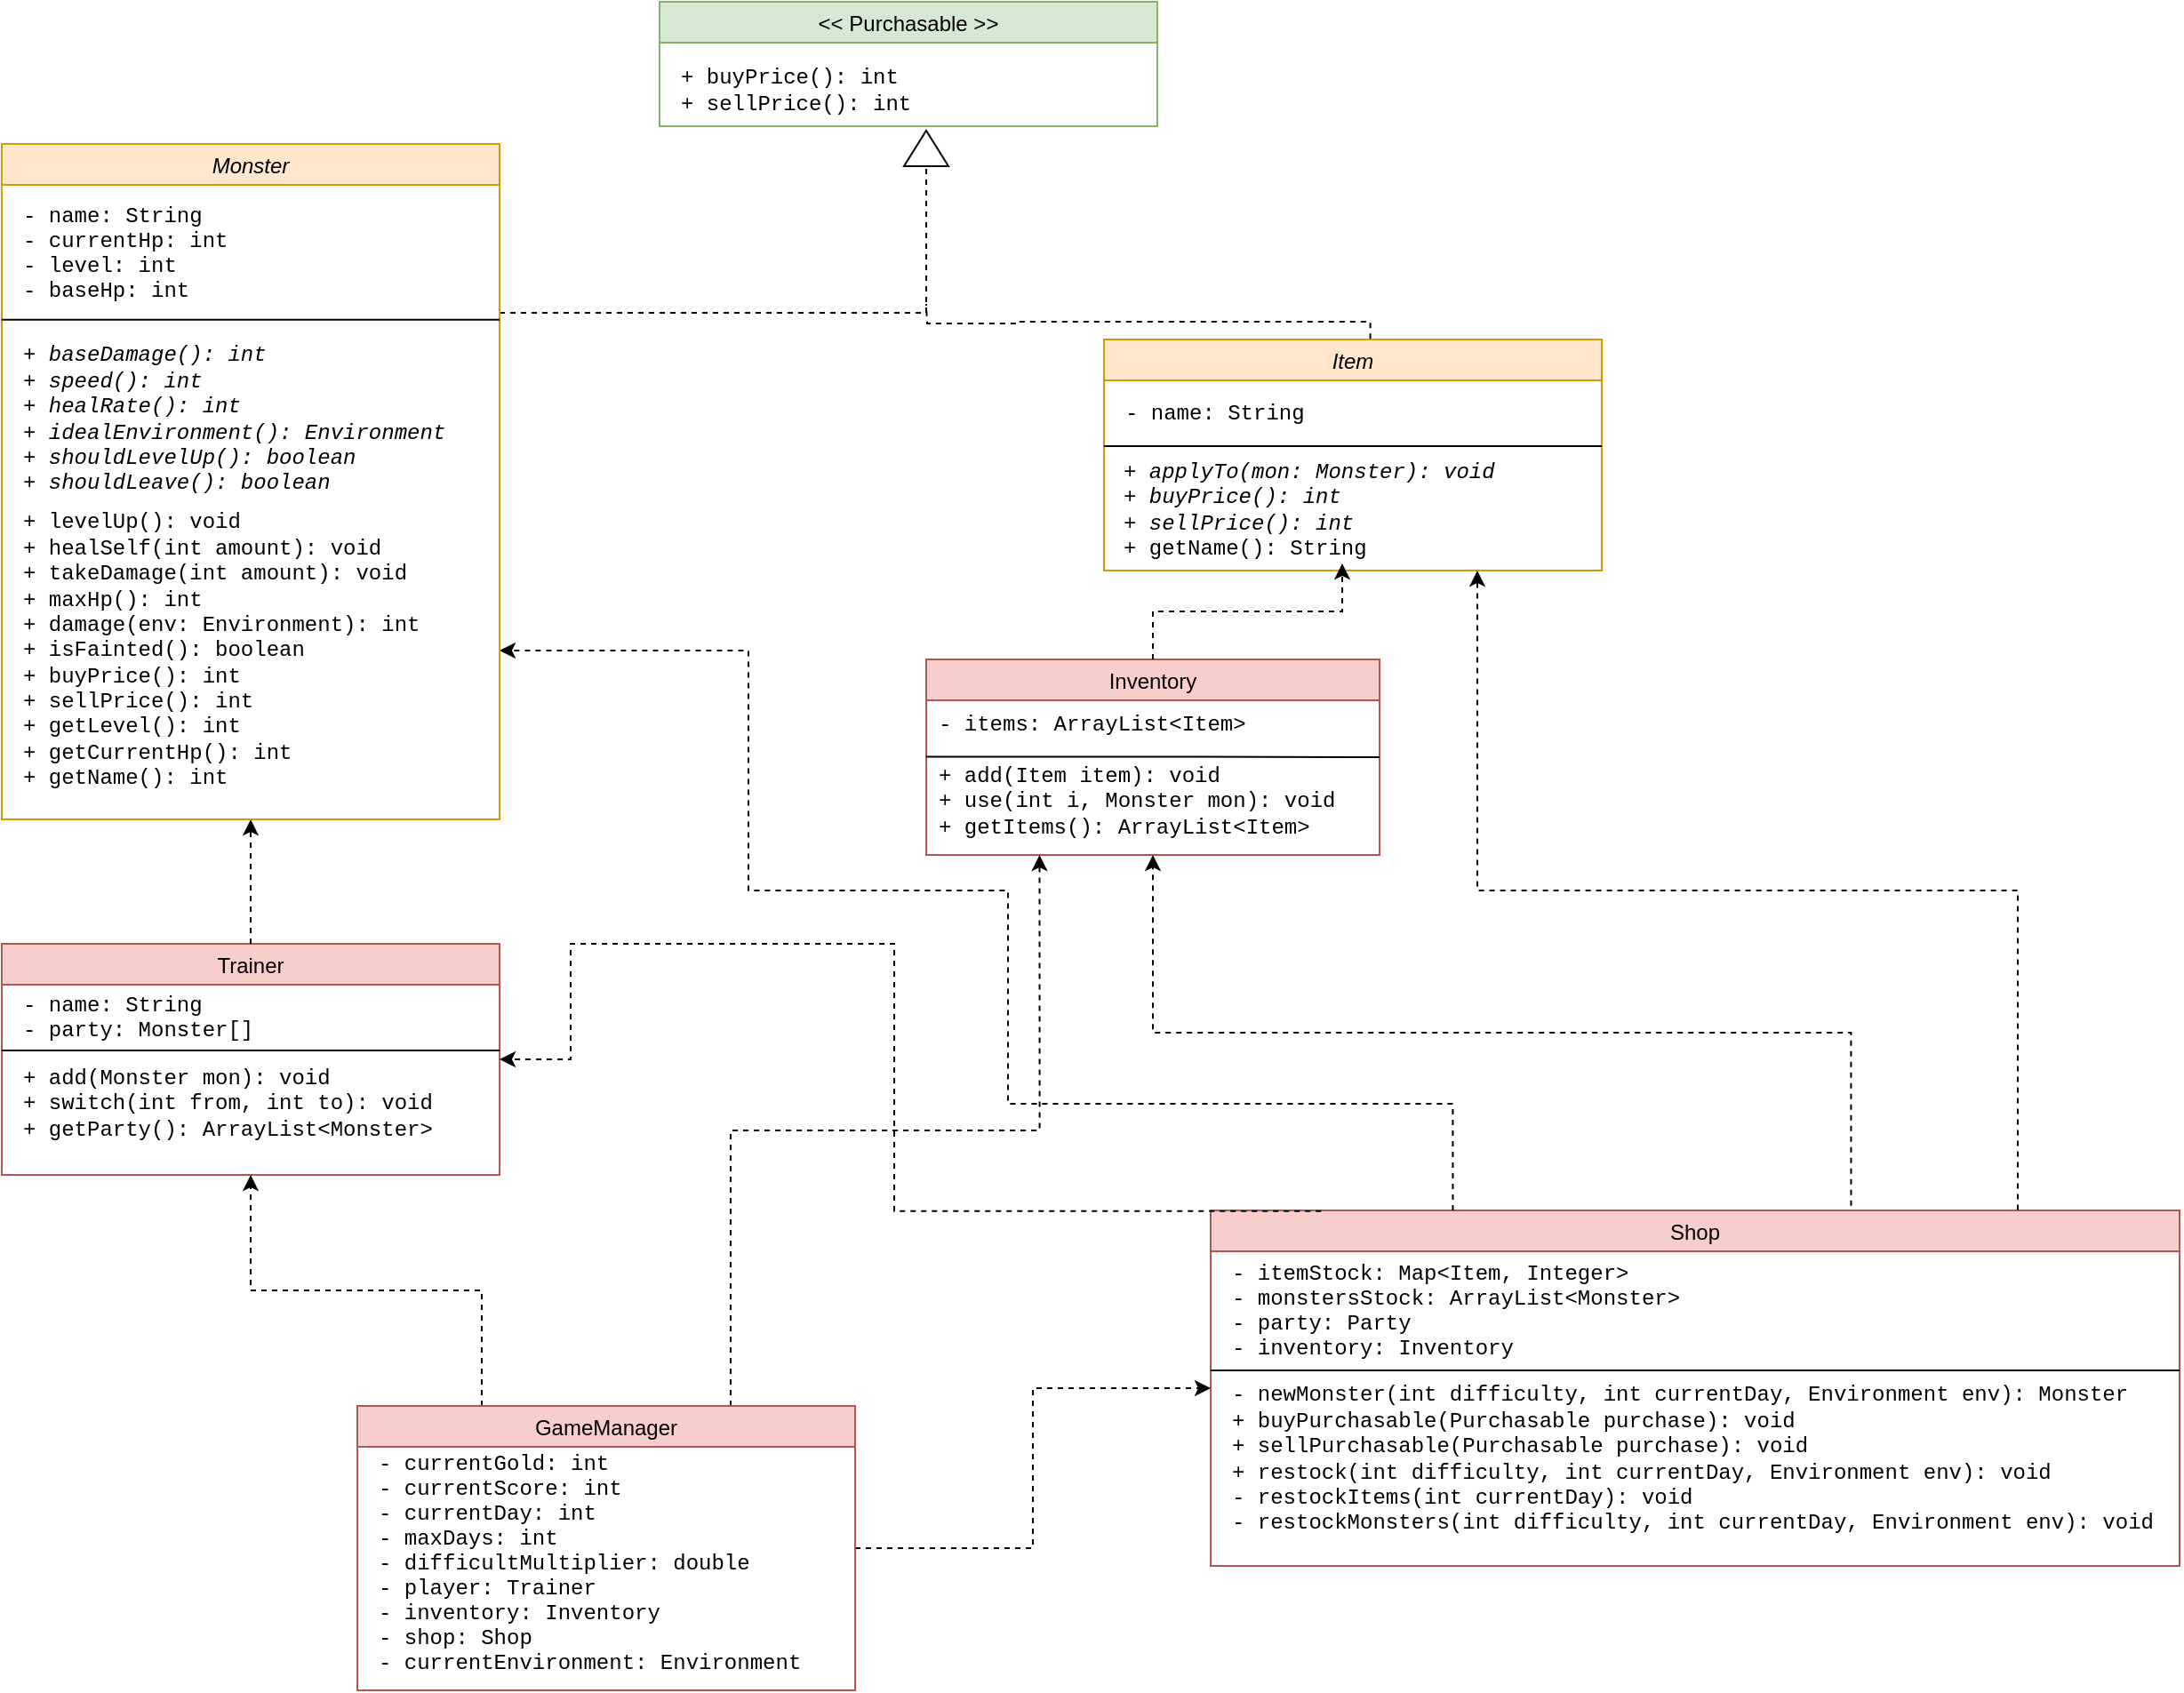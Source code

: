 <mxfile version="17.4.0"><diagram id="pFSYUsDLJ4QnkjCIc38w" name="Page-1"><mxGraphModel dx="1395" dy="725" grid="1" gridSize="10" guides="1" tooltips="1" connect="1" arrows="1" fold="1" page="1" pageScale="1" pageWidth="850" pageHeight="1100" background="#FFFFFF" math="0" shadow="0"><root><mxCell id="0"/><mxCell id="1" parent="0"/><mxCell id="HQpbe6BVlYGjpsLL3_IX-5" value="" style="endArrow=none;html=1;rounded=0;fontFamily=Courier New;startArrow=none;" parent="1" edge="1" source="HQpbe6BVlYGjpsLL3_IX-2"><mxGeometry width="50" height="50" relative="1" as="geometry"><mxPoint x="40" y="160" as="sourcePoint"/><mxPoint x="320" y="160" as="targetPoint"/></mxGeometry></mxCell><mxCell id="HQpbe6BVlYGjpsLL3_IX-9" value="Item" style="swimlane;fontStyle=2;fillColor=#ffe6cc;strokeColor=#d79b00;" parent="1" vertex="1"><mxGeometry x="700" y="250" width="280" height="130" as="geometry"/></mxCell><mxCell id="HQpbe6BVlYGjpsLL3_IX-10" value="- name: String" style="text;strokeColor=none;fillColor=none;align=left;verticalAlign=middle;rounded=0;fontFamily=Courier New;" parent="HQpbe6BVlYGjpsLL3_IX-9" vertex="1"><mxGeometry x="10" y="30" width="130" height="20" as="geometry"/></mxCell><mxCell id="HQpbe6BVlYGjpsLL3_IX-11" value="&lt;i&gt;+ applyTo(mon: Monster): void&lt;br&gt;&lt;/i&gt;&lt;div&gt;&lt;i&gt;+ buyPrice(): int&lt;/i&gt;&lt;/div&gt;&lt;div&gt;&lt;i&gt;+ sellPrice(): int&lt;/i&gt;&lt;/div&gt;&lt;div&gt;+ getName(): String&lt;/div&gt;" style="text;strokeColor=none;fillColor=none;align=left;verticalAlign=middle;rounded=0;fontFamily=Courier New;html=1;" parent="HQpbe6BVlYGjpsLL3_IX-9" vertex="1"><mxGeometry x="9" y="66" width="250" height="60" as="geometry"/></mxCell><mxCell id="HQpbe6BVlYGjpsLL3_IX-13" value="" style="endArrow=none;html=1;rounded=0;fontFamily=Courier New;" parent="HQpbe6BVlYGjpsLL3_IX-9" edge="1"><mxGeometry width="50" height="50" relative="1" as="geometry"><mxPoint y="60" as="sourcePoint"/><mxPoint x="280" y="60" as="targetPoint"/></mxGeometry></mxCell><mxCell id="HQpbe6BVlYGjpsLL3_IX-15" value="&lt;&lt; Purchasable &gt;&gt;" style="swimlane;fontStyle=0;fillColor=#d5e8d4;strokeColor=#82b366;" parent="1" vertex="1"><mxGeometry x="450" y="60" width="280" height="70" as="geometry"/></mxCell><mxCell id="HQpbe6BVlYGjpsLL3_IX-17" value="&lt;span&gt;+ buyPrice(): int&lt;/span&gt;&lt;br&gt;&lt;div&gt;&lt;span&gt;+ sellPrice(): int&lt;/span&gt;&lt;/div&gt;" style="text;strokeColor=none;fillColor=none;align=left;verticalAlign=middle;rounded=0;fontFamily=Courier New;html=1;fontStyle=0" parent="HQpbe6BVlYGjpsLL3_IX-15" vertex="1"><mxGeometry x="10" y="30" width="250" height="40" as="geometry"/></mxCell><mxCell id="HQpbe6BVlYGjpsLL3_IX-20" value="" style="endArrow=none;dashed=1;html=1;rounded=0;fontFamily=Courier New;exitX=1;exitY=0.25;exitDx=0;exitDy=0;edgeStyle=orthogonalEdgeStyle;" parent="1" target="HQpbe6BVlYGjpsLL3_IX-22" edge="1" source="HQpbe6BVlYGjpsLL3_IX-2"><mxGeometry width="50" height="50" relative="1" as="geometry"><mxPoint x="320" y="200" as="sourcePoint"/><mxPoint x="600" y="160" as="targetPoint"/><Array as="points"><mxPoint x="600" y="235"/></Array></mxGeometry></mxCell><mxCell id="HQpbe6BVlYGjpsLL3_IX-21" value="" style="endArrow=none;dashed=1;html=1;rounded=0;fontFamily=Courier New;exitX=0.535;exitY=-0.003;exitDx=0;exitDy=0;exitPerimeter=0;edgeStyle=orthogonalEdgeStyle;" parent="1" source="HQpbe6BVlYGjpsLL3_IX-9" edge="1"><mxGeometry width="50" height="50" relative="1" as="geometry"><mxPoint x="240" y="290" as="sourcePoint"/><mxPoint x="600" y="230" as="targetPoint"/></mxGeometry></mxCell><mxCell id="HQpbe6BVlYGjpsLL3_IX-22" value="" style="triangle;whiteSpace=wrap;html=1;fontFamily=Courier New;rotation=-90;" parent="1" vertex="1"><mxGeometry x="590" y="130" width="20" height="25" as="geometry"/></mxCell><mxCell id="2OOPUxPIZDcGYrTRLURp-1" value="Trainer" style="swimlane;fontStyle=0;fillColor=#f8cecc;strokeColor=#b85450;startSize=23;" vertex="1" parent="1"><mxGeometry x="80" y="590" width="280" height="130" as="geometry"/></mxCell><mxCell id="2OOPUxPIZDcGYrTRLURp-2" value="- name: String&#10;- party: Monster[]  " style="text;strokeColor=none;fillColor=none;align=left;verticalAlign=middle;rounded=0;fontFamily=Courier New;" vertex="1" parent="2OOPUxPIZDcGYrTRLURp-1"><mxGeometry x="10" y="20" width="130" height="40" as="geometry"/></mxCell><mxCell id="2OOPUxPIZDcGYrTRLURp-4" value="&lt;div&gt;+ add(Monster mon): void&lt;/div&gt;&lt;div&gt;+ switch(int from, int to): void&lt;/div&gt;&lt;div&gt;+ getParty(): ArrayList&amp;lt;Monster&amp;gt;&lt;/div&gt;" style="text;strokeColor=none;fillColor=none;align=left;verticalAlign=middle;rounded=0;fontFamily=Courier New;html=1;" vertex="1" parent="2OOPUxPIZDcGYrTRLURp-1"><mxGeometry x="10" y="70" width="250" height="40" as="geometry"/></mxCell><mxCell id="2OOPUxPIZDcGYrTRLURp-5" value="" style="endArrow=none;html=1;rounded=0;fontFamily=Courier New;" edge="1" parent="2OOPUxPIZDcGYrTRLURp-1"><mxGeometry width="50" height="50" relative="1" as="geometry"><mxPoint y="60" as="sourcePoint"/><mxPoint x="280" y="60" as="targetPoint"/><Array as="points"><mxPoint x="150" y="60"/></Array></mxGeometry></mxCell><mxCell id="2OOPUxPIZDcGYrTRLURp-6" value="" style="endArrow=classic;dashed=1;html=1;rounded=0;entryX=0.5;entryY=1;entryDx=0;entryDy=0;strokeColor=default;startArrow=none;startFill=0;endFill=1;exitX=0.5;exitY=0;exitDx=0;exitDy=0;edgeStyle=orthogonalEdgeStyle;" edge="1" parent="1" source="2OOPUxPIZDcGYrTRLURp-1" target="HQpbe6BVlYGjpsLL3_IX-2"><mxGeometry width="50" height="50" relative="1" as="geometry"><mxPoint x="480" y="540" as="sourcePoint"/><mxPoint x="500" y="410" as="targetPoint"/></mxGeometry></mxCell><mxCell id="2OOPUxPIZDcGYrTRLURp-7" value="Inventory" style="swimlane;fontStyle=0;fillColor=#f8cecc;strokeColor=#b85450;startSize=23;" vertex="1" parent="1"><mxGeometry x="600" y="430" width="255" height="110" as="geometry"/></mxCell><mxCell id="2OOPUxPIZDcGYrTRLURp-23" value="- items: ArrayList&lt;Item&gt;" style="text;strokeColor=none;fillColor=none;align=left;verticalAlign=middle;rounded=0;fontFamily=Courier New;" vertex="1" parent="2OOPUxPIZDcGYrTRLURp-7"><mxGeometry x="5" y="20" width="130" height="30" as="geometry"/></mxCell><mxCell id="2OOPUxPIZDcGYrTRLURp-24" value="&lt;div&gt;+ add(Item item): void&lt;/div&gt;&lt;div&gt;+ use(int i, Monster mon): void&lt;/div&gt;&lt;div&gt;+ getItems(): ArrayList&amp;lt;Item&amp;gt;&lt;/div&gt;" style="text;strokeColor=none;fillColor=none;align=left;verticalAlign=middle;rounded=0;fontFamily=Courier New;html=1;" vertex="1" parent="2OOPUxPIZDcGYrTRLURp-7"><mxGeometry x="5" y="60" width="250" height="40" as="geometry"/></mxCell><mxCell id="2OOPUxPIZDcGYrTRLURp-27" value="" style="endArrow=none;html=1;rounded=0;fontFamily=Courier New;entryX=1;entryY=0.5;entryDx=0;entryDy=0;" edge="1" parent="2OOPUxPIZDcGYrTRLURp-7" target="2OOPUxPIZDcGYrTRLURp-7"><mxGeometry width="50" height="50" relative="1" as="geometry"><mxPoint y="54.71" as="sourcePoint"/><mxPoint x="260" y="55" as="targetPoint"/><Array as="points"><mxPoint x="150" y="54.71"/></Array></mxGeometry></mxCell><mxCell id="2OOPUxPIZDcGYrTRLURp-11" value="" style="endArrow=classic;dashed=1;html=1;rounded=0;strokeColor=default;endFill=1;entryX=0.5;entryY=1;entryDx=0;entryDy=0;edgeStyle=orthogonalEdgeStyle;" edge="1" parent="1" source="2OOPUxPIZDcGYrTRLURp-7" target="HQpbe6BVlYGjpsLL3_IX-11"><mxGeometry width="50" height="50" relative="1" as="geometry"><mxPoint x="360" y="480" as="sourcePoint"/><mxPoint x="590" y="400" as="targetPoint"/></mxGeometry></mxCell><mxCell id="2OOPUxPIZDcGYrTRLURp-12" value="Shop" style="swimlane;fontStyle=0;fillColor=#f8cecc;strokeColor=#b85450;startSize=23;" vertex="1" parent="1"><mxGeometry x="760" y="740" width="545" height="200" as="geometry"/></mxCell><mxCell id="2OOPUxPIZDcGYrTRLURp-13" value="- itemStock: Map&lt;Item, Integer&gt;&#10;- monstersStock: ArrayList&lt;Monster&gt;&#10;- party: Party&#10;- inventory: Inventory  " style="text;strokeColor=none;fillColor=none;align=left;verticalAlign=middle;rounded=0;fontFamily=Courier New;" vertex="1" parent="2OOPUxPIZDcGYrTRLURp-12"><mxGeometry x="10" y="35" width="130" height="40" as="geometry"/></mxCell><mxCell id="2OOPUxPIZDcGYrTRLURp-14" value="&lt;div&gt;- newMonster(int difficulty, int currentDay, Environment env): Monster&lt;/div&gt;&lt;div&gt;+ buyPurchasable(Purchasable purchase): void&lt;/div&gt;&lt;div&gt;+ sellPurchasable(Purchasable purchase): void&lt;/div&gt;&lt;div&gt;+ restock(int difficulty, int currentDay, Environment env): void&lt;/div&gt;- restockItems(int currentDay): void&lt;br&gt;- restockMonsters(int difficulty, int currentDay, Environment env): void" style="text;strokeColor=none;fillColor=none;align=left;verticalAlign=middle;rounded=0;fontFamily=Courier New;html=1;" vertex="1" parent="2OOPUxPIZDcGYrTRLURp-12"><mxGeometry x="10" y="90" width="460" height="100" as="geometry"/></mxCell><mxCell id="2OOPUxPIZDcGYrTRLURp-15" value="" style="endArrow=none;html=1;rounded=0;fontFamily=Courier New;" edge="1" parent="2OOPUxPIZDcGYrTRLURp-12"><mxGeometry width="50" height="50" relative="1" as="geometry"><mxPoint y="90" as="sourcePoint"/><mxPoint x="545" y="90" as="targetPoint"/><Array as="points"><mxPoint x="150" y="90"/></Array></mxGeometry></mxCell><mxCell id="2OOPUxPIZDcGYrTRLURp-17" value="" style="endArrow=classic;dashed=1;html=1;rounded=0;strokeColor=default;endFill=1;exitX=0.661;exitY=-0.013;exitDx=0;exitDy=0;exitPerimeter=0;entryX=0.5;entryY=1;entryDx=0;entryDy=0;edgeStyle=orthogonalEdgeStyle;" edge="1" parent="1" source="2OOPUxPIZDcGYrTRLURp-12" target="2OOPUxPIZDcGYrTRLURp-7"><mxGeometry width="50" height="50" relative="1" as="geometry"><mxPoint x="589" y="680" as="sourcePoint"/><mxPoint x="600" y="510" as="targetPoint"/></mxGeometry></mxCell><mxCell id="2OOPUxPIZDcGYrTRLURp-18" value="" style="endArrow=classic;dashed=1;html=1;rounded=0;strokeColor=default;endFill=1;exitX=0.833;exitY=-0.001;exitDx=0;exitDy=0;exitPerimeter=0;entryX=0.75;entryY=1;entryDx=0;entryDy=0;edgeStyle=orthogonalEdgeStyle;" edge="1" parent="1" source="2OOPUxPIZDcGYrTRLURp-12" target="HQpbe6BVlYGjpsLL3_IX-9"><mxGeometry width="50" height="50" relative="1" as="geometry"><mxPoint x="740.0" y="689.6" as="sourcePoint"/><mxPoint x="720" y="400" as="targetPoint"/></mxGeometry></mxCell><mxCell id="2OOPUxPIZDcGYrTRLURp-19" value="" style="endArrow=classic;dashed=1;html=1;rounded=0;strokeColor=default;endFill=1;exitX=0.25;exitY=0;exitDx=0;exitDy=0;entryX=1;entryY=0.75;entryDx=0;entryDy=0;edgeStyle=orthogonalEdgeStyle;" edge="1" parent="1" source="2OOPUxPIZDcGYrTRLURp-12" target="HQpbe6BVlYGjpsLL3_IX-2"><mxGeometry width="50" height="50" relative="1" as="geometry"><mxPoint x="538.985" y="690" as="sourcePoint"/><mxPoint x="320" y="400.2" as="targetPoint"/><Array as="points"><mxPoint x="646" y="680"/><mxPoint x="646" y="560"/><mxPoint x="500" y="560"/><mxPoint x="500" y="425"/></Array></mxGeometry></mxCell><mxCell id="2OOPUxPIZDcGYrTRLURp-20" value="" style="endArrow=classic;dashed=1;html=1;rounded=0;strokeColor=default;endFill=1;exitX=0.114;exitY=0.002;exitDx=0;exitDy=0;exitPerimeter=0;entryX=1;entryY=0.5;entryDx=0;entryDy=0;edgeStyle=orthogonalEdgeStyle;" edge="1" parent="1" source="2OOPUxPIZDcGYrTRLURp-12" target="2OOPUxPIZDcGYrTRLURp-1"><mxGeometry width="50" height="50" relative="1" as="geometry"><mxPoint x="598.5" y="699.6" as="sourcePoint"/><mxPoint x="320" y="600" as="targetPoint"/><Array as="points"><mxPoint x="582" y="590"/><mxPoint x="400" y="590"/><mxPoint x="400" y="655"/></Array></mxGeometry></mxCell><mxCell id="HQpbe6BVlYGjpsLL3_IX-2" value="Monster" style="swimlane;fontStyle=2;fillColor=#ffe6cc;strokeColor=#d79b00;" parent="1" vertex="1"><mxGeometry x="80" y="140" width="280" height="380" as="geometry"/></mxCell><mxCell id="HQpbe6BVlYGjpsLL3_IX-4" value="- name: String&#10;- currentHp: int&#10;- level: int&#10;- baseHp: int   " style="text;strokeColor=none;fillColor=none;align=left;verticalAlign=middle;rounded=0;fontFamily=Courier New;" parent="HQpbe6BVlYGjpsLL3_IX-2" vertex="1"><mxGeometry x="10" y="30" width="130" height="60" as="geometry"/></mxCell><mxCell id="HQpbe6BVlYGjpsLL3_IX-7" value="&lt;i&gt;+ baseDamage(): int&lt;br&gt;+ speed(): int&lt;br&gt;+ healRate(): int&lt;br&gt;+ idealEnvironment(): Environment&lt;br&gt;+ shouldLevelUp(): boolean&lt;br&gt;+ shouldLeave(): boolean&lt;/i&gt;" style="text;strokeColor=none;fillColor=none;align=left;verticalAlign=middle;rounded=0;fontFamily=Courier New;html=1;" parent="HQpbe6BVlYGjpsLL3_IX-2" vertex="1"><mxGeometry x="10" y="100" width="250" height="110" as="geometry"/></mxCell><mxCell id="HQpbe6BVlYGjpsLL3_IX-8" value="&lt;div&gt;+ levelUp(): void&lt;/div&gt;&lt;div&gt;+ healSelf(int amount): void&lt;/div&gt;&lt;div&gt;+ takeDamage(int amount): void&lt;/div&gt;&lt;div&gt;+ maxHp(): int&lt;/div&gt;&lt;div&gt;+ damage(env: Environment): int&lt;/div&gt;&lt;div&gt;+ isFainted(): boolean&lt;/div&gt;&lt;div&gt;+ buyPrice(): int&lt;/div&gt;&lt;div&gt;+ sellPrice(): int&lt;/div&gt;&lt;div&gt;+ getLevel(): int&lt;/div&gt;&lt;div&gt;+ getCurrentHp(): int&lt;/div&gt;&lt;div&gt;+ getName(): int&lt;/div&gt;" style="text;strokeColor=none;fillColor=none;align=left;verticalAlign=middle;rounded=0;fontFamily=Courier New;html=1;" parent="HQpbe6BVlYGjpsLL3_IX-2" vertex="1"><mxGeometry x="10" y="230" width="250" height="110" as="geometry"/></mxCell><mxCell id="2OOPUxPIZDcGYrTRLURp-38" value="" style="endArrow=none;html=1;rounded=0;fontFamily=Courier New;" edge="1" parent="HQpbe6BVlYGjpsLL3_IX-2"><mxGeometry width="50" height="50" relative="1" as="geometry"><mxPoint y="98.82" as="sourcePoint"/><mxPoint x="280" y="98.82" as="targetPoint"/></mxGeometry></mxCell><mxCell id="2OOPUxPIZDcGYrTRLURp-34" style="edgeStyle=orthogonalEdgeStyle;rounded=0;orthogonalLoop=1;jettySize=auto;html=1;entryX=0.5;entryY=1;entryDx=0;entryDy=0;startArrow=none;startFill=0;endArrow=classic;endFill=1;strokeColor=default;dashed=1;exitX=0.25;exitY=0;exitDx=0;exitDy=0;" edge="1" parent="1" source="2OOPUxPIZDcGYrTRLURp-30" target="2OOPUxPIZDcGYrTRLURp-1"><mxGeometry relative="1" as="geometry"/></mxCell><mxCell id="2OOPUxPIZDcGYrTRLURp-35" style="edgeStyle=orthogonalEdgeStyle;rounded=0;orthogonalLoop=1;jettySize=auto;html=1;exitX=0.75;exitY=0;exitDx=0;exitDy=0;entryX=0.25;entryY=1;entryDx=0;entryDy=0;dashed=1;startArrow=none;startFill=0;endArrow=classic;endFill=1;strokeColor=default;" edge="1" parent="1" source="2OOPUxPIZDcGYrTRLURp-30" target="2OOPUxPIZDcGYrTRLURp-7"><mxGeometry relative="1" as="geometry"/></mxCell><mxCell id="2OOPUxPIZDcGYrTRLURp-36" style="edgeStyle=orthogonalEdgeStyle;rounded=0;orthogonalLoop=1;jettySize=auto;html=1;entryX=0;entryY=0.5;entryDx=0;entryDy=0;dashed=1;startArrow=none;startFill=0;endArrow=classic;endFill=1;strokeColor=default;" edge="1" parent="1" source="2OOPUxPIZDcGYrTRLURp-30" target="2OOPUxPIZDcGYrTRLURp-12"><mxGeometry relative="1" as="geometry"/></mxCell><mxCell id="2OOPUxPIZDcGYrTRLURp-30" value="GameManager" style="swimlane;fontStyle=0;fillColor=#f8cecc;strokeColor=#b85450;startSize=23;" vertex="1" parent="1"><mxGeometry x="280" y="850" width="280" height="160" as="geometry"/></mxCell><mxCell id="2OOPUxPIZDcGYrTRLURp-31" value="- currentGold: int&#10;- currentScore: int&#10;- currentDay: int&#10;- maxDays: int&#10;- difficultMultiplier: double&#10;- player: Trainer&#10;- inventory: Inventory&#10;- shop: Shop&#10;- currentEnvironment: Environment" style="text;strokeColor=none;fillColor=none;align=left;verticalAlign=middle;rounded=0;fontFamily=Courier New;" vertex="1" parent="2OOPUxPIZDcGYrTRLURp-30"><mxGeometry x="10" y="32" width="130" height="110" as="geometry"/></mxCell></root></mxGraphModel></diagram></mxfile>